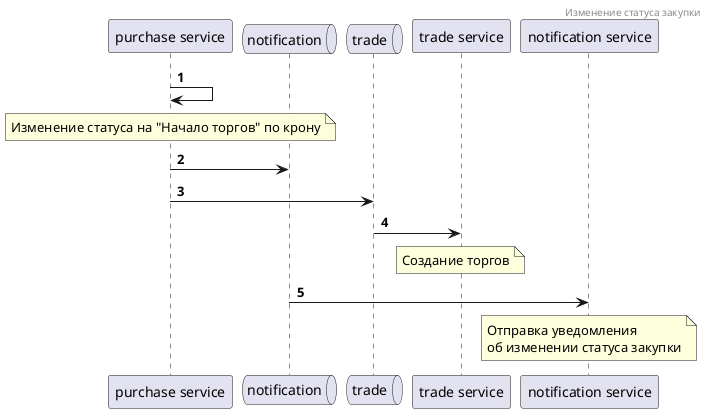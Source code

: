 @startuml
autonumber
header Изменение статуса закупки

"purchase service" -> "purchase service"
note over "purchase service"
    Изменение статуса на "Начало торгов" по крону
end note

queue notification
"purchase service" -> notification
queue trade
"purchase service" -> trade
trade -> "trade service"
note over "trade service"
Создание торгов
end note

notification -> "notification service"
note over "notification service"
    Отправка уведомления
    об изменении статуса закупки
end note

@enduml